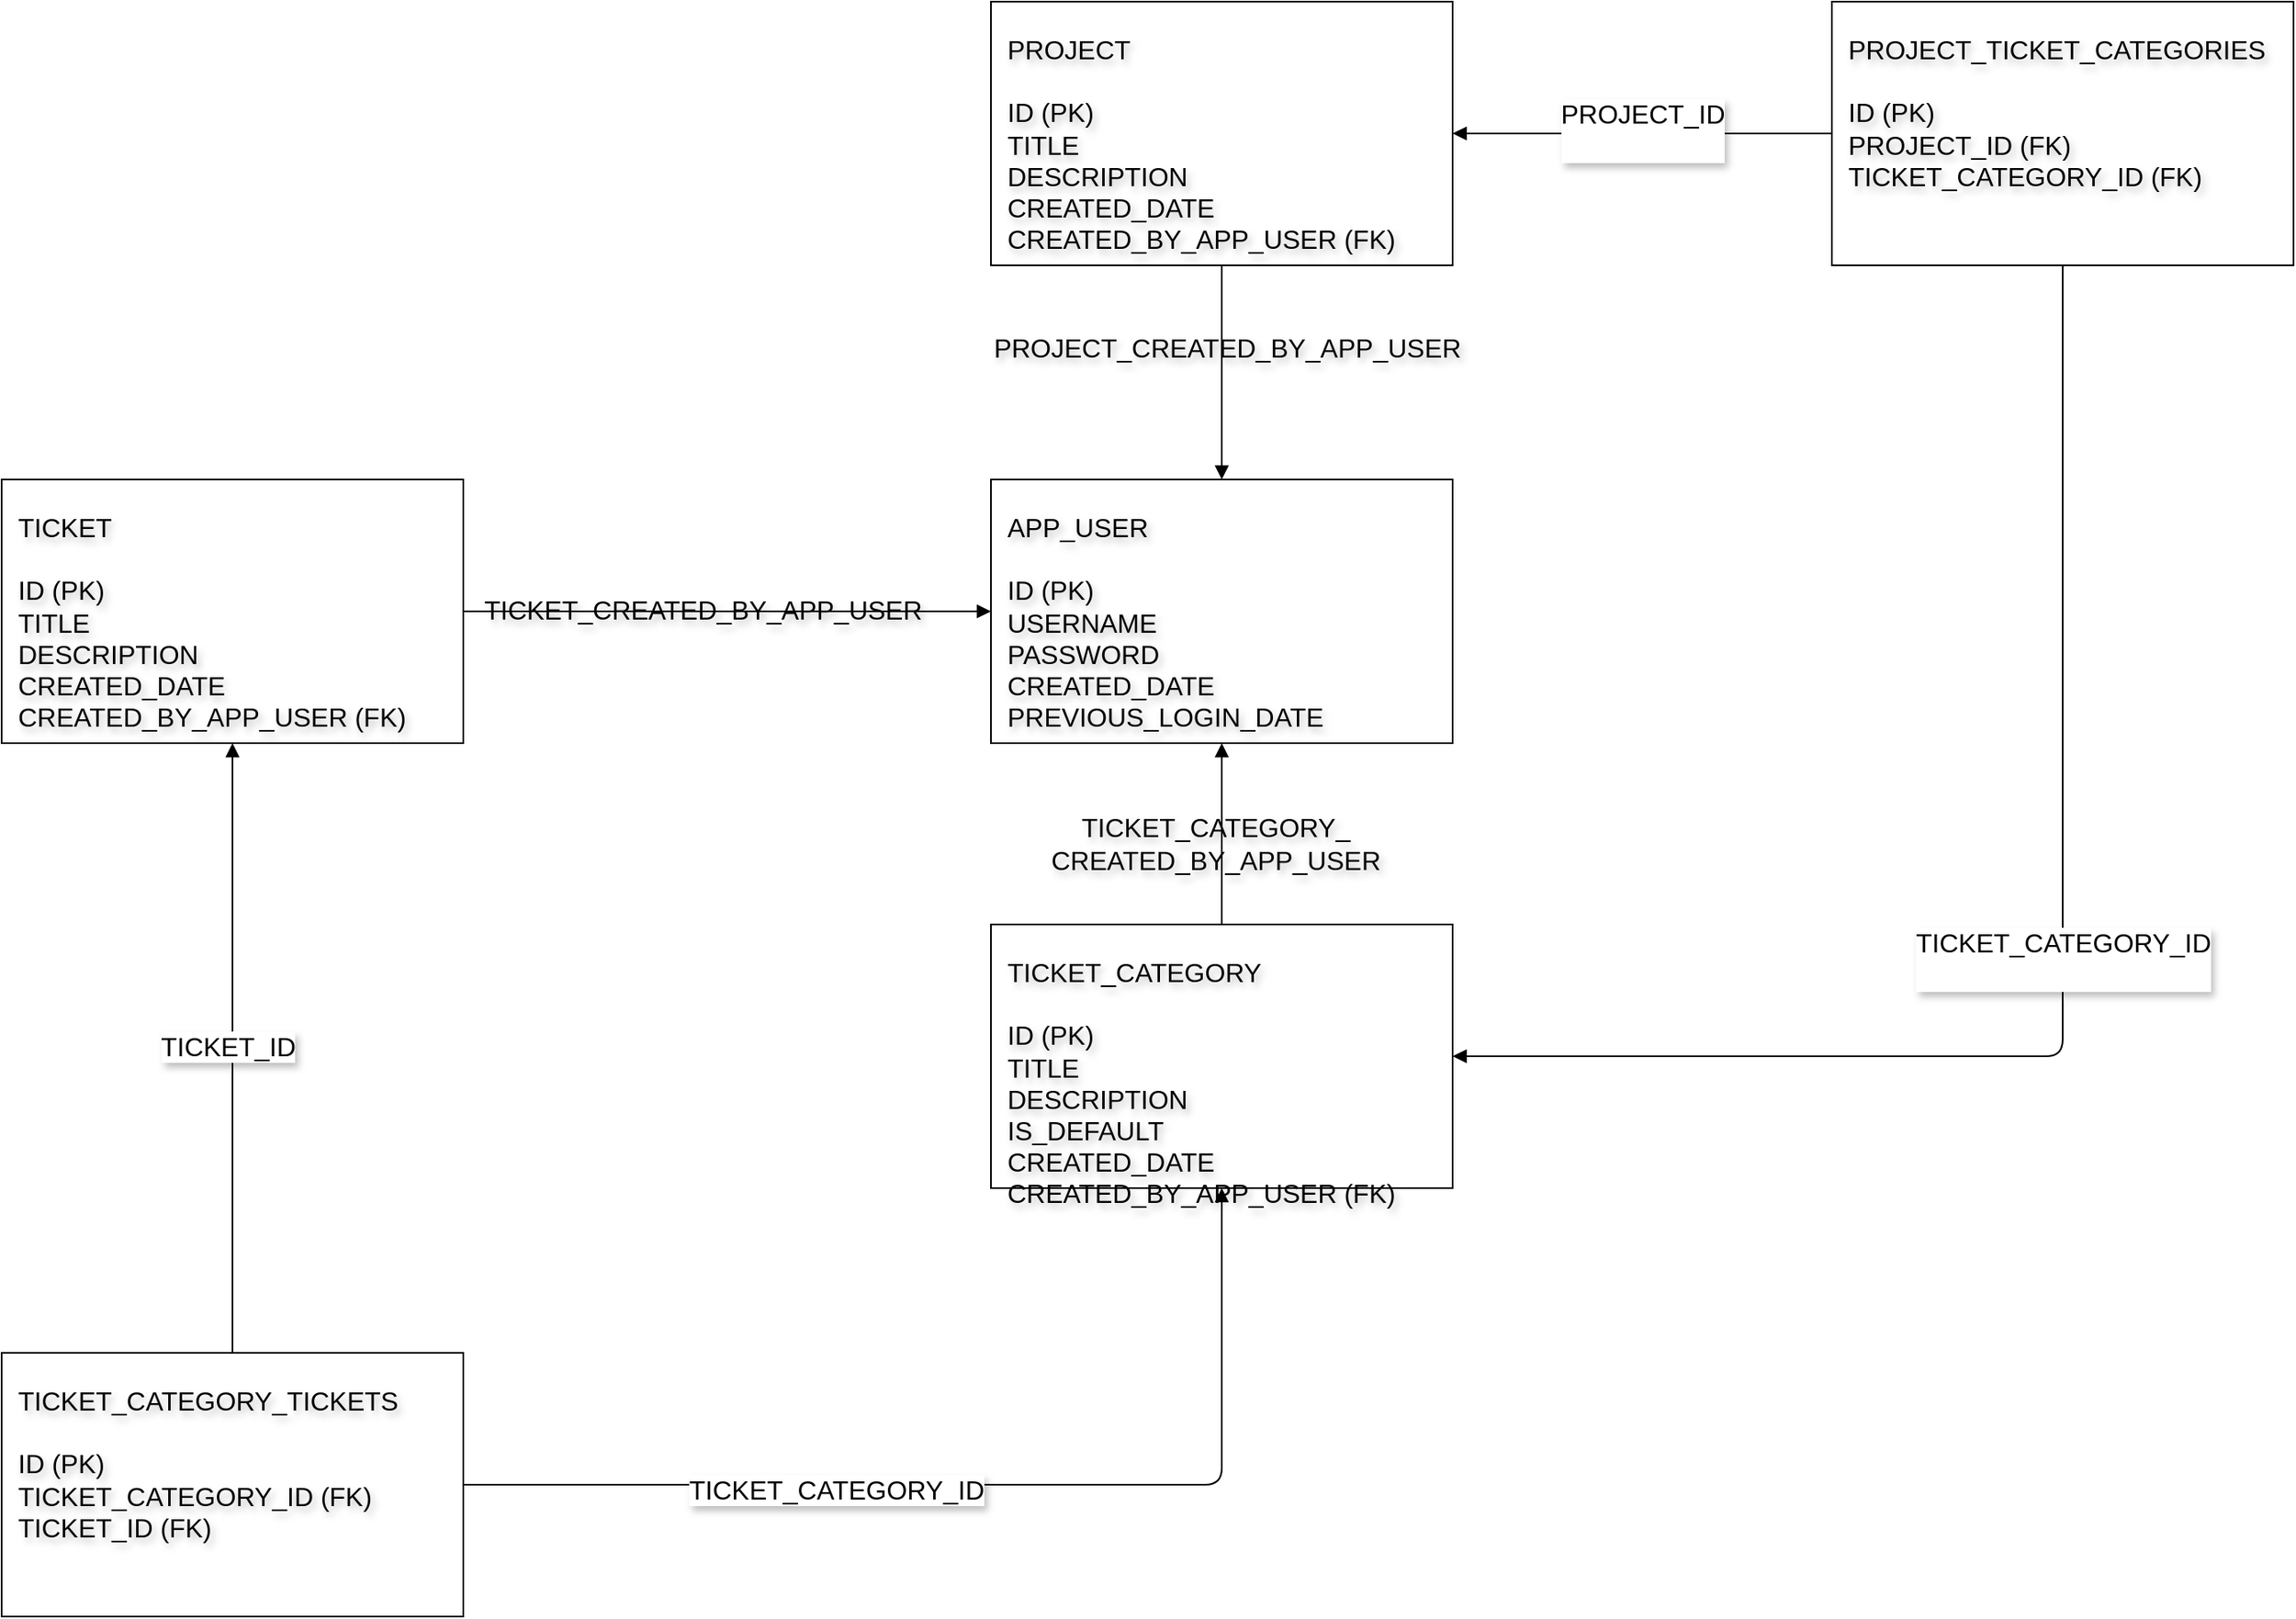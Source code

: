 <mxfile version="28.2.0">
  <diagram name="ERD" id="hw1dwIQq9LTDM1mx0bmX">
    <mxGraphModel dx="2981" dy="1295" grid="1" gridSize="10" guides="1" tooltips="1" connect="1" arrows="1" fold="1" page="1" pageScale="1" pageWidth="850" pageHeight="1100" math="0" shadow="0">
      <root>
        <mxCell id="0" />
        <mxCell id="1" parent="0" />
        <mxCell id="Q0RriAnzwEX3wGJ0tr0o-1" value="APP_USER&#xa;&#xa;ID (PK)&#xa;USERNAME&#xa;PASSWORD&#xa;CREATED_DATE&#xa;PREVIOUS_LOGIN_DATE" style="shape=entityRelation;whiteSpace=wrap;align=left;verticalAlign=top;convertToSvg=0;spacing=10;spacingTop=5;spacingBottom=0;textShadow=1;labelBorderColor=none;labelBackgroundColor=none;fixDash=0;fontSize=16;linejoin=arcs;enumerate=0;comic=0;" parent="1" vertex="1">
          <mxGeometry x="550" y="320" width="280" height="160" as="geometry" />
        </mxCell>
        <mxCell id="Q0RriAnzwEX3wGJ0tr0o-2" value="TICKET&#xa;&#xa;ID (PK)&#xa;TITLE&#xa;DESCRIPTION&#xa;CREATED_DATE&#xa;CREATED_BY_APP_USER (FK)" style="shape=entityRelation;whiteSpace=wrap;align=left;verticalAlign=top;convertToSvg=0;spacing=10;spacingTop=5;spacingBottom=0;textShadow=1;labelBorderColor=none;labelBackgroundColor=none;fixDash=0;fontSize=16;linejoin=arcs;enumerate=0;comic=0;" parent="1" vertex="1">
          <mxGeometry x="-50" y="320" width="280" height="160" as="geometry" />
        </mxCell>
        <mxCell id="Q0RriAnzwEX3wGJ0tr0o-3" value="PROJECT&#xa;&#xa;ID (PK)&#xa;TITLE&#xa;DESCRIPTION&#xa;CREATED_DATE&#xa;CREATED_BY_APP_USER (FK)" style="shape=entityRelation;whiteSpace=wrap;align=left;verticalAlign=top;convertToSvg=0;spacing=10;spacingTop=5;spacingBottom=0;fontStyle=0;textShadow=1;labelBorderColor=none;labelBackgroundColor=none;fixDash=0;fontSize=16;linejoin=arcs;enumerate=0;comic=0;" parent="1" vertex="1">
          <mxGeometry x="550" y="30" width="280" height="160" as="geometry" />
        </mxCell>
        <mxCell id="Q0RriAnzwEX3wGJ0tr0o-4" value="TICKET_CATEGORY&#xa;&#xa;ID (PK)&#xa;TITLE&#xa;DESCRIPTION&#xa;IS_DEFAULT&#xa;CREATED_DATE&#xa;CREATED_BY_APP_USER (FK)" style="shape=entityRelation;whiteSpace=wrap;align=left;verticalAlign=top;convertToSvg=0;spacing=10;spacingTop=5;spacingBottom=0;textShadow=1;labelBorderColor=none;labelBackgroundColor=none;fixDash=0;fontSize=16;linejoin=arcs;enumerate=0;comic=0;" parent="1" vertex="1">
          <mxGeometry x="550" y="590" width="280" height="160" as="geometry" />
        </mxCell>
        <mxCell id="Q0RriAnzwEX3wGJ0tr0o-5" value="TICKET_CATEGORY_TICKETS&#xa;&#xa;ID (PK)&#xa;TICKET_CATEGORY_ID (FK)&#xa;TICKET_ID (FK)" style="shape=entityRelation;whiteSpace=wrap;align=left;verticalAlign=top;convertToSvg=0;spacing=10;spacingTop=5;spacingBottom=0;textShadow=1;labelBorderColor=none;labelBackgroundColor=none;fixDash=0;fontSize=16;linejoin=arcs;enumerate=0;comic=0;" parent="1" vertex="1">
          <mxGeometry x="-50" y="850" width="280" height="160" as="geometry" />
        </mxCell>
        <mxCell id="Q0RriAnzwEX3wGJ0tr0o-6" value="PROJECT_TICKET_CATEGORIES&#xa;&#xa;ID (PK)&#xa;PROJECT_ID (FK)&#xa;TICKET_CATEGORY_ID (FK)" style="shape=entityRelation;whiteSpace=wrap;align=left;verticalAlign=top;convertToSvg=0;spacing=10;spacingTop=5;spacingBottom=0;textShadow=1;labelBorderColor=none;labelBackgroundColor=none;fixDash=0;fontSize=16;linejoin=arcs;enumerate=0;comic=0;" parent="1" vertex="1">
          <mxGeometry x="1060" y="30" width="280" height="160" as="geometry" />
        </mxCell>
        <mxCell id="Q0RriAnzwEX3wGJ0tr0o-7" value="" style="endArrow=block;endFill=1;strokeColor=#000000;align=left;verticalAlign=top;convertToSvg=0;spacing=10;spacingTop=5;spacingBottom=0;textShadow=1;labelBorderColor=none;labelBackgroundColor=none;fixDash=0;fontSize=16;linejoin=arcs;enumerate=0;comic=0;" parent="1" source="Q0RriAnzwEX3wGJ0tr0o-2" target="Q0RriAnzwEX3wGJ0tr0o-1" edge="1">
          <mxGeometry relative="1" as="geometry">
            <Array as="points">
              <mxPoint x="340" y="400" />
            </Array>
          </mxGeometry>
        </mxCell>
        <mxCell id="Q0RriAnzwEX3wGJ0tr0o-8" value="TICKET&lt;span style=&quot;color: light-dark(rgb(0, 0, 0), rgb(255, 255, 255));&quot;&gt;_CREATED_BY_APP_USER&lt;/span&gt;" style="edgeLabel;html=1;align=center;verticalAlign=middle;resizable=0;points=[];textShadow=1;labelBorderColor=none;labelBackgroundColor=none;fixDash=0;fontSize=16;linejoin=arcs;enumerate=0;comic=0;" parent="Q0RriAnzwEX3wGJ0tr0o-7" vertex="1" connectable="0">
          <mxGeometry x="-0.097" y="1" relative="1" as="geometry">
            <mxPoint as="offset" />
          </mxGeometry>
        </mxCell>
        <mxCell id="Q0RriAnzwEX3wGJ0tr0o-9" value="" style="endArrow=block;endFill=1;strokeColor=#000000;align=left;verticalAlign=top;convertToSvg=0;spacing=10;spacingTop=5;spacingBottom=0;textShadow=1;labelBorderColor=none;labelBackgroundColor=none;fixDash=0;fontSize=16;linejoin=arcs;enumerate=0;comic=0;" parent="1" source="Q0RriAnzwEX3wGJ0tr0o-3" target="Q0RriAnzwEX3wGJ0tr0o-1" edge="1">
          <mxGeometry relative="1" as="geometry" />
        </mxCell>
        <mxCell id="Q0RriAnzwEX3wGJ0tr0o-10" value="PROJECT_CREATED_BY_APP_USER" style="edgeLabel;html=1;align=center;verticalAlign=middle;resizable=0;points=[];textShadow=1;labelBorderColor=none;labelBackgroundColor=none;fixDash=0;fontSize=16;linejoin=arcs;enumerate=0;comic=0;" parent="Q0RriAnzwEX3wGJ0tr0o-9" vertex="1" connectable="0">
          <mxGeometry x="-0.234" y="3" relative="1" as="geometry">
            <mxPoint as="offset" />
          </mxGeometry>
        </mxCell>
        <mxCell id="Q0RriAnzwEX3wGJ0tr0o-11" value="" style="endArrow=block;endFill=1;strokeColor=#000000;align=left;verticalAlign=top;convertToSvg=0;spacing=10;spacingTop=5;spacingBottom=0;textShadow=1;labelBorderColor=none;labelBackgroundColor=none;fixDash=0;fontSize=16;linejoin=arcs;enumerate=0;comic=0;" parent="1" source="Q0RriAnzwEX3wGJ0tr0o-4" target="Q0RriAnzwEX3wGJ0tr0o-1" edge="1">
          <mxGeometry relative="1" as="geometry">
            <Array as="points" />
          </mxGeometry>
        </mxCell>
        <mxCell id="Q0RriAnzwEX3wGJ0tr0o-12" value="TICKET_CATEGORY_&lt;div&gt;CREATED_BY_APP_USER&lt;/div&gt;" style="edgeLabel;html=1;align=center;verticalAlign=middle;resizable=0;points=[];textShadow=1;labelBorderColor=none;labelBackgroundColor=none;fixDash=0;fontSize=16;linejoin=arcs;enumerate=0;comic=0;" parent="Q0RriAnzwEX3wGJ0tr0o-11" vertex="1" connectable="0">
          <mxGeometry x="-0.109" y="4" relative="1" as="geometry">
            <mxPoint as="offset" />
          </mxGeometry>
        </mxCell>
        <mxCell id="Q0RriAnzwEX3wGJ0tr0o-13" value="" style="endArrow=block;endFill=1;strokeColor=#000000;align=left;verticalAlign=top;convertToSvg=0;spacing=10;spacingTop=5;spacingBottom=0;textShadow=1;labelBorderColor=none;labelBackgroundColor=none;fixDash=0;fontSize=16;linejoin=arcs;enumerate=0;comic=0;" parent="1" source="Q0RriAnzwEX3wGJ0tr0o-5" target="Q0RriAnzwEX3wGJ0tr0o-2" edge="1">
          <mxGeometry relative="1" as="geometry">
            <Array as="points" />
          </mxGeometry>
        </mxCell>
        <mxCell id="RHa-ZI8XA5mo4nAKHHTx-1" value="TICKET_ID" style="edgeLabel;html=1;align=center;verticalAlign=middle;resizable=0;points=[];fontSize=16;textShadow=1;linejoin=arcs;enumerate=0;comic=0;" vertex="1" connectable="0" parent="Q0RriAnzwEX3wGJ0tr0o-13">
          <mxGeometry x="0.008" y="3" relative="1" as="geometry">
            <mxPoint as="offset" />
          </mxGeometry>
        </mxCell>
        <mxCell id="Q0RriAnzwEX3wGJ0tr0o-14" value="" style="endArrow=block;endFill=1;strokeColor=#000000;align=left;verticalAlign=top;convertToSvg=0;spacing=10;spacingTop=5;spacingBottom=0;textShadow=1;labelBorderColor=none;labelBackgroundColor=none;fixDash=0;fontSize=16;linejoin=arcs;enumerate=0;comic=0;" parent="1" source="Q0RriAnzwEX3wGJ0tr0o-5" target="Q0RriAnzwEX3wGJ0tr0o-4" edge="1">
          <mxGeometry relative="1" as="geometry">
            <Array as="points">
              <mxPoint x="690" y="930" />
            </Array>
          </mxGeometry>
        </mxCell>
        <mxCell id="RHa-ZI8XA5mo4nAKHHTx-2" value="TICKET_CATEGORY_ID" style="edgeLabel;html=1;align=center;verticalAlign=middle;resizable=0;points=[];fontSize=16;textShadow=1;linejoin=arcs;enumerate=0;comic=0;" vertex="1" connectable="0" parent="Q0RriAnzwEX3wGJ0tr0o-14">
          <mxGeometry x="-0.294" y="-3" relative="1" as="geometry">
            <mxPoint as="offset" />
          </mxGeometry>
        </mxCell>
        <mxCell id="Q0RriAnzwEX3wGJ0tr0o-15" value="" style="endArrow=block;endFill=1;strokeColor=#000000;align=left;verticalAlign=top;convertToSvg=0;spacing=10;spacingTop=5;spacingBottom=0;textShadow=1;labelBorderColor=none;labelBackgroundColor=none;fixDash=0;fontSize=16;linejoin=arcs;enumerate=0;comic=0;" parent="1" source="Q0RriAnzwEX3wGJ0tr0o-6" target="Q0RriAnzwEX3wGJ0tr0o-3" edge="1">
          <mxGeometry relative="1" as="geometry" />
        </mxCell>
        <mxCell id="RHa-ZI8XA5mo4nAKHHTx-3" value="PROJECT_ID&lt;div&gt;&lt;br&gt;&lt;/div&gt;" style="edgeLabel;html=1;align=center;verticalAlign=middle;resizable=0;points=[];fontSize=16;textShadow=1;linejoin=arcs;enumerate=0;comic=0;" vertex="1" connectable="0" parent="Q0RriAnzwEX3wGJ0tr0o-15">
          <mxGeometry x="0.012" y="-2" relative="1" as="geometry">
            <mxPoint x="1" as="offset" />
          </mxGeometry>
        </mxCell>
        <mxCell id="Q0RriAnzwEX3wGJ0tr0o-16" value="" style="endArrow=block;endFill=1;strokeColor=#000000;align=left;verticalAlign=top;convertToSvg=0;spacing=10;spacingTop=5;spacingBottom=0;textShadow=1;labelBorderColor=none;labelBackgroundColor=none;fixDash=0;fontSize=16;linejoin=arcs;enumerate=0;comic=0;" parent="1" source="Q0RriAnzwEX3wGJ0tr0o-6" target="Q0RriAnzwEX3wGJ0tr0o-4" edge="1">
          <mxGeometry relative="1" as="geometry">
            <Array as="points">
              <mxPoint x="1200" y="670" />
            </Array>
          </mxGeometry>
        </mxCell>
        <mxCell id="RHa-ZI8XA5mo4nAKHHTx-4" value="TICKET_CATEGORY_ID&lt;div&gt;&lt;br&gt;&lt;/div&gt;" style="edgeLabel;html=1;align=center;verticalAlign=middle;resizable=0;points=[];fontSize=16;textShadow=1;linejoin=arcs;enumerate=0;comic=0;" vertex="1" connectable="0" parent="Q0RriAnzwEX3wGJ0tr0o-16">
          <mxGeometry x="-0.009" relative="1" as="geometry">
            <mxPoint as="offset" />
          </mxGeometry>
        </mxCell>
      </root>
    </mxGraphModel>
  </diagram>
</mxfile>
